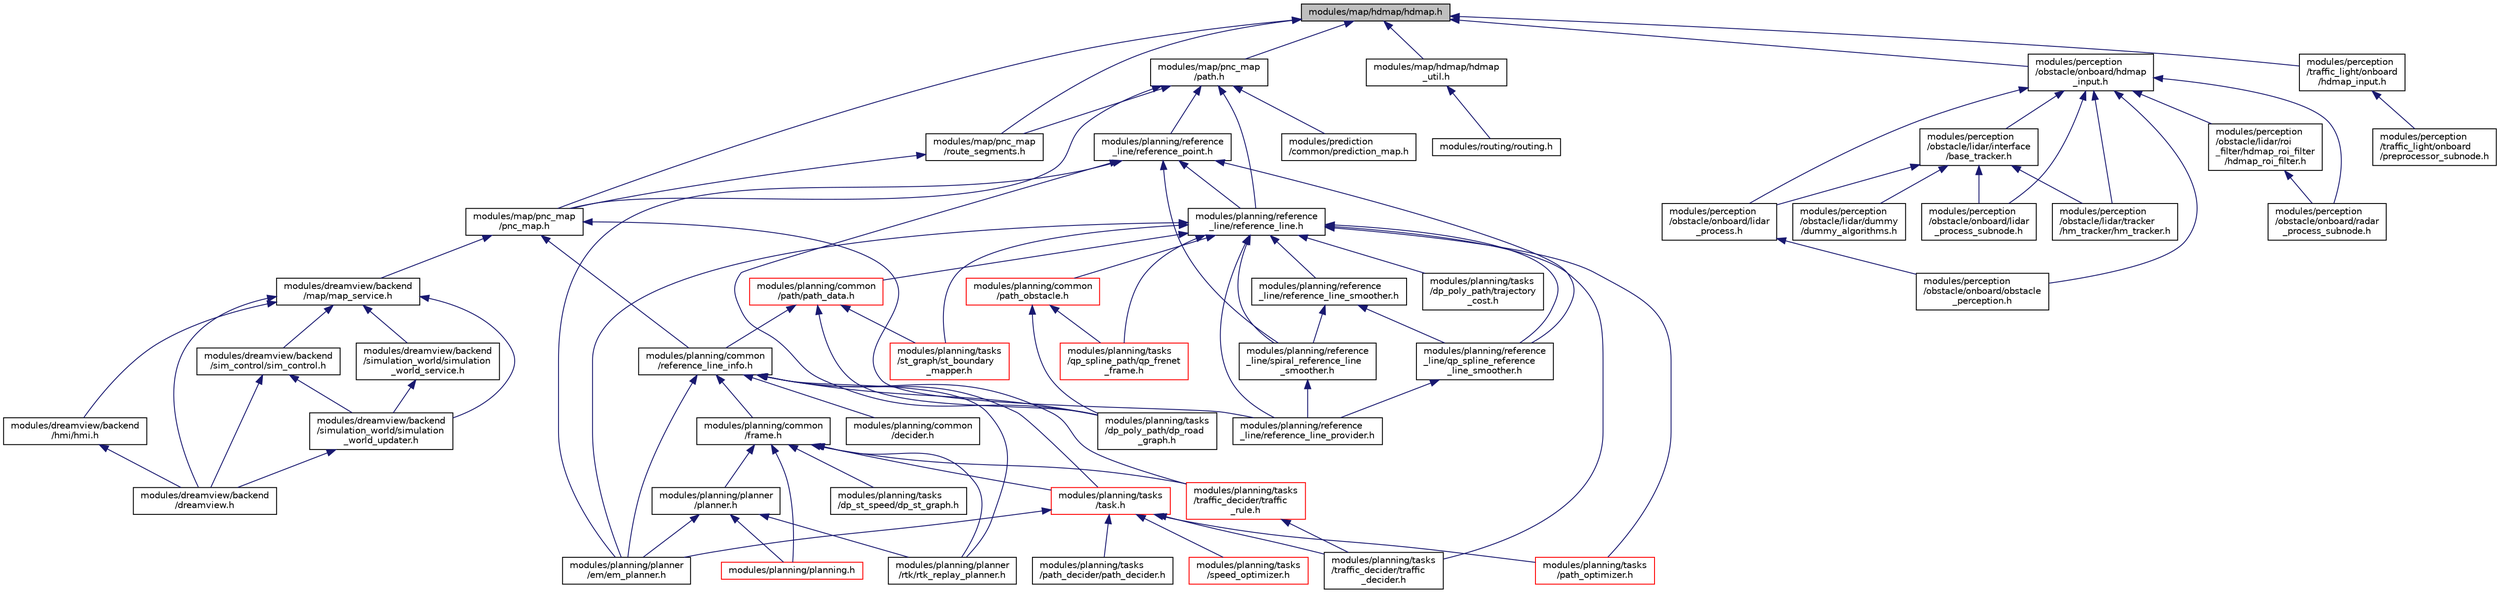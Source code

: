 digraph "modules/map/hdmap/hdmap.h"
{
  edge [fontname="Helvetica",fontsize="10",labelfontname="Helvetica",labelfontsize="10"];
  node [fontname="Helvetica",fontsize="10",shape=record];
  Node38 [label="modules/map/hdmap/hdmap.h",height=0.2,width=0.4,color="black", fillcolor="grey75", style="filled", fontcolor="black"];
  Node38 -> Node39 [dir="back",color="midnightblue",fontsize="10",style="solid",fontname="Helvetica"];
  Node39 [label="modules/map/pnc_map\l/pnc_map.h",height=0.2,width=0.4,color="black", fillcolor="white", style="filled",URL="$pnc__map_8h.html"];
  Node39 -> Node40 [dir="back",color="midnightblue",fontsize="10",style="solid",fontname="Helvetica"];
  Node40 [label="modules/dreamview/backend\l/map/map_service.h",height=0.2,width=0.4,color="black", fillcolor="white", style="filled",URL="$map__service_8h.html"];
  Node40 -> Node41 [dir="back",color="midnightblue",fontsize="10",style="solid",fontname="Helvetica"];
  Node41 [label="modules/dreamview/backend\l/dreamview.h",height=0.2,width=0.4,color="black", fillcolor="white", style="filled",URL="$dreamview_8h.html"];
  Node40 -> Node42 [dir="back",color="midnightblue",fontsize="10",style="solid",fontname="Helvetica"];
  Node42 [label="modules/dreamview/backend\l/simulation_world/simulation\l_world_updater.h",height=0.2,width=0.4,color="black", fillcolor="white", style="filled",URL="$simulation__world__updater_8h.html"];
  Node42 -> Node41 [dir="back",color="midnightblue",fontsize="10",style="solid",fontname="Helvetica"];
  Node40 -> Node43 [dir="back",color="midnightblue",fontsize="10",style="solid",fontname="Helvetica"];
  Node43 [label="modules/dreamview/backend\l/sim_control/sim_control.h",height=0.2,width=0.4,color="black", fillcolor="white", style="filled",URL="$sim__control_8h.html"];
  Node43 -> Node42 [dir="back",color="midnightblue",fontsize="10",style="solid",fontname="Helvetica"];
  Node43 -> Node41 [dir="back",color="midnightblue",fontsize="10",style="solid",fontname="Helvetica"];
  Node40 -> Node44 [dir="back",color="midnightblue",fontsize="10",style="solid",fontname="Helvetica"];
  Node44 [label="modules/dreamview/backend\l/simulation_world/simulation\l_world_service.h",height=0.2,width=0.4,color="black", fillcolor="white", style="filled",URL="$simulation__world__service_8h.html"];
  Node44 -> Node42 [dir="back",color="midnightblue",fontsize="10",style="solid",fontname="Helvetica"];
  Node40 -> Node45 [dir="back",color="midnightblue",fontsize="10",style="solid",fontname="Helvetica"];
  Node45 [label="modules/dreamview/backend\l/hmi/hmi.h",height=0.2,width=0.4,color="black", fillcolor="white", style="filled",URL="$hmi_8h.html"];
  Node45 -> Node41 [dir="back",color="midnightblue",fontsize="10",style="solid",fontname="Helvetica"];
  Node39 -> Node46 [dir="back",color="midnightblue",fontsize="10",style="solid",fontname="Helvetica"];
  Node46 [label="modules/planning/common\l/reference_line_info.h",height=0.2,width=0.4,color="black", fillcolor="white", style="filled",URL="$reference__line__info_8h.html"];
  Node46 -> Node47 [dir="back",color="midnightblue",fontsize="10",style="solid",fontname="Helvetica"];
  Node47 [label="modules/planning/common\l/decider.h",height=0.2,width=0.4,color="black", fillcolor="white", style="filled",URL="$decider_8h.html"];
  Node46 -> Node48 [dir="back",color="midnightblue",fontsize="10",style="solid",fontname="Helvetica"];
  Node48 [label="modules/planning/common\l/frame.h",height=0.2,width=0.4,color="black", fillcolor="white", style="filled",URL="$frame_8h.html"];
  Node48 -> Node49 [dir="back",color="midnightblue",fontsize="10",style="solid",fontname="Helvetica"];
  Node49 [label="modules/planning/planning.h",height=0.2,width=0.4,color="red", fillcolor="white", style="filled",URL="$planning_8h.html"];
  Node48 -> Node51 [dir="back",color="midnightblue",fontsize="10",style="solid",fontname="Helvetica"];
  Node51 [label="modules/planning/planner\l/planner.h",height=0.2,width=0.4,color="black", fillcolor="white", style="filled",URL="$planner_8h.html"];
  Node51 -> Node49 [dir="back",color="midnightblue",fontsize="10",style="solid",fontname="Helvetica"];
  Node51 -> Node52 [dir="back",color="midnightblue",fontsize="10",style="solid",fontname="Helvetica"];
  Node52 [label="modules/planning/planner\l/em/em_planner.h",height=0.2,width=0.4,color="black", fillcolor="white", style="filled",URL="$em__planner_8h.html"];
  Node51 -> Node53 [dir="back",color="midnightblue",fontsize="10",style="solid",fontname="Helvetica"];
  Node53 [label="modules/planning/planner\l/rtk/rtk_replay_planner.h",height=0.2,width=0.4,color="black", fillcolor="white", style="filled",URL="$rtk__replay__planner_8h.html"];
  Node48 -> Node54 [dir="back",color="midnightblue",fontsize="10",style="solid",fontname="Helvetica"];
  Node54 [label="modules/planning/tasks\l/task.h",height=0.2,width=0.4,color="red", fillcolor="white", style="filled",URL="$task_8h.html"];
  Node54 -> Node52 [dir="back",color="midnightblue",fontsize="10",style="solid",fontname="Helvetica"];
  Node54 -> Node55 [dir="back",color="midnightblue",fontsize="10",style="solid",fontname="Helvetica"];
  Node55 [label="modules/planning/tasks\l/path_optimizer.h",height=0.2,width=0.4,color="red", fillcolor="white", style="filled",URL="$path__optimizer_8h.html"];
  Node54 -> Node58 [dir="back",color="midnightblue",fontsize="10",style="solid",fontname="Helvetica"];
  Node58 [label="modules/planning/tasks\l/speed_optimizer.h",height=0.2,width=0.4,color="red", fillcolor="white", style="filled",URL="$speed__optimizer_8h.html"];
  Node54 -> Node61 [dir="back",color="midnightblue",fontsize="10",style="solid",fontname="Helvetica"];
  Node61 [label="modules/planning/tasks\l/path_decider/path_decider.h",height=0.2,width=0.4,color="black", fillcolor="white", style="filled",URL="$path__decider_8h.html"];
  Node54 -> Node63 [dir="back",color="midnightblue",fontsize="10",style="solid",fontname="Helvetica"];
  Node63 [label="modules/planning/tasks\l/traffic_decider/traffic\l_decider.h",height=0.2,width=0.4,color="black", fillcolor="white", style="filled",URL="$traffic__decider_8h.html"];
  Node48 -> Node53 [dir="back",color="midnightblue",fontsize="10",style="solid",fontname="Helvetica"];
  Node48 -> Node64 [dir="back",color="midnightblue",fontsize="10",style="solid",fontname="Helvetica"];
  Node64 [label="modules/planning/tasks\l/dp_st_speed/dp_st_graph.h",height=0.2,width=0.4,color="black", fillcolor="white", style="filled",URL="$dp__st__graph_8h.html"];
  Node48 -> Node65 [dir="back",color="midnightblue",fontsize="10",style="solid",fontname="Helvetica"];
  Node65 [label="modules/planning/tasks\l/traffic_decider/traffic\l_rule.h",height=0.2,width=0.4,color="red", fillcolor="white", style="filled",URL="$traffic__rule_8h.html"];
  Node65 -> Node63 [dir="back",color="midnightblue",fontsize="10",style="solid",fontname="Helvetica"];
  Node46 -> Node52 [dir="back",color="midnightblue",fontsize="10",style="solid",fontname="Helvetica"];
  Node46 -> Node54 [dir="back",color="midnightblue",fontsize="10",style="solid",fontname="Helvetica"];
  Node46 -> Node53 [dir="back",color="midnightblue",fontsize="10",style="solid",fontname="Helvetica"];
  Node46 -> Node73 [dir="back",color="midnightblue",fontsize="10",style="solid",fontname="Helvetica"];
  Node73 [label="modules/planning/tasks\l/dp_poly_path/dp_road\l_graph.h",height=0.2,width=0.4,color="black", fillcolor="white", style="filled",URL="$dp__road__graph_8h.html"];
  Node46 -> Node65 [dir="back",color="midnightblue",fontsize="10",style="solid",fontname="Helvetica"];
  Node39 -> Node74 [dir="back",color="midnightblue",fontsize="10",style="solid",fontname="Helvetica"];
  Node74 [label="modules/planning/reference\l_line/reference_line_provider.h",height=0.2,width=0.4,color="black", fillcolor="white", style="filled",URL="$reference__line__provider_8h.html",tooltip="Declaration of the class ReferenceLineProvider. "];
  Node38 -> Node75 [dir="back",color="midnightblue",fontsize="10",style="solid",fontname="Helvetica"];
  Node75 [label="modules/map/pnc_map\l/path.h",height=0.2,width=0.4,color="black", fillcolor="white", style="filled",URL="$path_8h.html"];
  Node75 -> Node39 [dir="back",color="midnightblue",fontsize="10",style="solid",fontname="Helvetica"];
  Node75 -> Node76 [dir="back",color="midnightblue",fontsize="10",style="solid",fontname="Helvetica"];
  Node76 [label="modules/map/pnc_map\l/route_segments.h",height=0.2,width=0.4,color="black", fillcolor="white", style="filled",URL="$route__segments_8h.html"];
  Node76 -> Node39 [dir="back",color="midnightblue",fontsize="10",style="solid",fontname="Helvetica"];
  Node75 -> Node77 [dir="back",color="midnightblue",fontsize="10",style="solid",fontname="Helvetica"];
  Node77 [label="modules/planning/reference\l_line/reference_line.h",height=0.2,width=0.4,color="black", fillcolor="white", style="filled",URL="$reference__line_8h.html"];
  Node77 -> Node78 [dir="back",color="midnightblue",fontsize="10",style="solid",fontname="Helvetica"];
  Node78 [label="modules/planning/common\l/path_obstacle.h",height=0.2,width=0.4,color="red", fillcolor="white", style="filled",URL="$path__obstacle_8h.html"];
  Node78 -> Node73 [dir="back",color="midnightblue",fontsize="10",style="solid",fontname="Helvetica"];
  Node78 -> Node83 [dir="back",color="midnightblue",fontsize="10",style="solid",fontname="Helvetica"];
  Node83 [label="modules/planning/tasks\l/qp_spline_path/qp_frenet\l_frame.h",height=0.2,width=0.4,color="red", fillcolor="white", style="filled",URL="$qp__frenet__frame_8h.html",tooltip=": natural coordinate system "];
  Node77 -> Node84 [dir="back",color="midnightblue",fontsize="10",style="solid",fontname="Helvetica"];
  Node84 [label="modules/planning/common\l/path/path_data.h",height=0.2,width=0.4,color="red", fillcolor="white", style="filled",URL="$path__data_8h.html"];
  Node84 -> Node46 [dir="back",color="midnightblue",fontsize="10",style="solid",fontname="Helvetica"];
  Node84 -> Node73 [dir="back",color="midnightblue",fontsize="10",style="solid",fontname="Helvetica"];
  Node84 -> Node81 [dir="back",color="midnightblue",fontsize="10",style="solid",fontname="Helvetica"];
  Node81 [label="modules/planning/tasks\l/st_graph/st_boundary\l_mapper.h",height=0.2,width=0.4,color="red", fillcolor="white", style="filled",URL="$st__boundary__mapper_8h.html"];
  Node77 -> Node52 [dir="back",color="midnightblue",fontsize="10",style="solid",fontname="Helvetica"];
  Node77 -> Node87 [dir="back",color="midnightblue",fontsize="10",style="solid",fontname="Helvetica"];
  Node87 [label="modules/planning/reference\l_line/qp_spline_reference\l_line_smoother.h",height=0.2,width=0.4,color="black", fillcolor="white", style="filled",URL="$qp__spline__reference__line__smoother_8h.html"];
  Node87 -> Node74 [dir="back",color="midnightblue",fontsize="10",style="solid",fontname="Helvetica"];
  Node77 -> Node88 [dir="back",color="midnightblue",fontsize="10",style="solid",fontname="Helvetica"];
  Node88 [label="modules/planning/reference\l_line/reference_line_smoother.h",height=0.2,width=0.4,color="black", fillcolor="white", style="filled",URL="$reference__line__smoother_8h.html"];
  Node88 -> Node87 [dir="back",color="midnightblue",fontsize="10",style="solid",fontname="Helvetica"];
  Node88 -> Node89 [dir="back",color="midnightblue",fontsize="10",style="solid",fontname="Helvetica"];
  Node89 [label="modules/planning/reference\l_line/spiral_reference_line\l_smoother.h",height=0.2,width=0.4,color="black", fillcolor="white", style="filled",URL="$spiral__reference__line__smoother_8h.html"];
  Node89 -> Node74 [dir="back",color="midnightblue",fontsize="10",style="solid",fontname="Helvetica"];
  Node77 -> Node74 [dir="back",color="midnightblue",fontsize="10",style="solid",fontname="Helvetica"];
  Node77 -> Node89 [dir="back",color="midnightblue",fontsize="10",style="solid",fontname="Helvetica"];
  Node77 -> Node55 [dir="back",color="midnightblue",fontsize="10",style="solid",fontname="Helvetica"];
  Node77 -> Node80 [dir="back",color="midnightblue",fontsize="10",style="solid",fontname="Helvetica"];
  Node80 [label="modules/planning/tasks\l/dp_poly_path/trajectory\l_cost.h",height=0.2,width=0.4,color="black", fillcolor="white", style="filled",URL="$trajectory__cost_8h.html"];
  Node77 -> Node81 [dir="back",color="midnightblue",fontsize="10",style="solid",fontname="Helvetica"];
  Node77 -> Node83 [dir="back",color="midnightblue",fontsize="10",style="solid",fontname="Helvetica"];
  Node77 -> Node63 [dir="back",color="midnightblue",fontsize="10",style="solid",fontname="Helvetica"];
  Node75 -> Node90 [dir="back",color="midnightblue",fontsize="10",style="solid",fontname="Helvetica"];
  Node90 [label="modules/planning/reference\l_line/reference_point.h",height=0.2,width=0.4,color="black", fillcolor="white", style="filled",URL="$reference__point_8h.html"];
  Node90 -> Node77 [dir="back",color="midnightblue",fontsize="10",style="solid",fontname="Helvetica"];
  Node90 -> Node52 [dir="back",color="midnightblue",fontsize="10",style="solid",fontname="Helvetica"];
  Node90 -> Node87 [dir="back",color="midnightblue",fontsize="10",style="solid",fontname="Helvetica"];
  Node90 -> Node89 [dir="back",color="midnightblue",fontsize="10",style="solid",fontname="Helvetica"];
  Node90 -> Node73 [dir="back",color="midnightblue",fontsize="10",style="solid",fontname="Helvetica"];
  Node75 -> Node91 [dir="back",color="midnightblue",fontsize="10",style="solid",fontname="Helvetica"];
  Node91 [label="modules/prediction\l/common/prediction_map.h",height=0.2,width=0.4,color="black", fillcolor="white", style="filled",URL="$prediction__map_8h.html"];
  Node38 -> Node76 [dir="back",color="midnightblue",fontsize="10",style="solid",fontname="Helvetica"];
  Node38 -> Node92 [dir="back",color="midnightblue",fontsize="10",style="solid",fontname="Helvetica"];
  Node92 [label="modules/map/hdmap/hdmap\l_util.h",height=0.2,width=0.4,color="black", fillcolor="white", style="filled",URL="$hdmap__util_8h.html"];
  Node92 -> Node93 [dir="back",color="midnightblue",fontsize="10",style="solid",fontname="Helvetica"];
  Node93 [label="modules/routing/routing.h",height=0.2,width=0.4,color="black", fillcolor="white", style="filled",URL="$routing_8h.html"];
  Node38 -> Node94 [dir="back",color="midnightblue",fontsize="10",style="solid",fontname="Helvetica"];
  Node94 [label="modules/perception\l/obstacle/onboard/hdmap\l_input.h",height=0.2,width=0.4,color="black", fillcolor="white", style="filled",URL="$obstacle_2onboard_2hdmap__input_8h.html"];
  Node94 -> Node95 [dir="back",color="midnightblue",fontsize="10",style="solid",fontname="Helvetica"];
  Node95 [label="modules/perception\l/obstacle/lidar/interface\l/base_tracker.h",height=0.2,width=0.4,color="black", fillcolor="white", style="filled",URL="$base__tracker_8h.html"];
  Node95 -> Node96 [dir="back",color="midnightblue",fontsize="10",style="solid",fontname="Helvetica"];
  Node96 [label="modules/perception\l/obstacle/lidar/dummy\l/dummy_algorithms.h",height=0.2,width=0.4,color="black", fillcolor="white", style="filled",URL="$lidar_2dummy_2dummy__algorithms_8h.html"];
  Node95 -> Node97 [dir="back",color="midnightblue",fontsize="10",style="solid",fontname="Helvetica"];
  Node97 [label="modules/perception\l/obstacle/lidar/tracker\l/hm_tracker/hm_tracker.h",height=0.2,width=0.4,color="black", fillcolor="white", style="filled",URL="$hm__tracker_8h.html"];
  Node95 -> Node98 [dir="back",color="midnightblue",fontsize="10",style="solid",fontname="Helvetica"];
  Node98 [label="modules/perception\l/obstacle/onboard/lidar\l_process.h",height=0.2,width=0.4,color="black", fillcolor="white", style="filled",URL="$lidar__process_8h.html"];
  Node98 -> Node99 [dir="back",color="midnightblue",fontsize="10",style="solid",fontname="Helvetica"];
  Node99 [label="modules/perception\l/obstacle/onboard/obstacle\l_perception.h",height=0.2,width=0.4,color="black", fillcolor="white", style="filled",URL="$obstacle__perception_8h.html"];
  Node95 -> Node100 [dir="back",color="midnightblue",fontsize="10",style="solid",fontname="Helvetica"];
  Node100 [label="modules/perception\l/obstacle/onboard/lidar\l_process_subnode.h",height=0.2,width=0.4,color="black", fillcolor="white", style="filled",URL="$lidar__process__subnode_8h.html"];
  Node94 -> Node101 [dir="back",color="midnightblue",fontsize="10",style="solid",fontname="Helvetica"];
  Node101 [label="modules/perception\l/obstacle/lidar/roi\l_filter/hdmap_roi_filter\l/hdmap_roi_filter.h",height=0.2,width=0.4,color="black", fillcolor="white", style="filled",URL="$hdmap__roi__filter_8h.html"];
  Node101 -> Node102 [dir="back",color="midnightblue",fontsize="10",style="solid",fontname="Helvetica"];
  Node102 [label="modules/perception\l/obstacle/onboard/radar\l_process_subnode.h",height=0.2,width=0.4,color="black", fillcolor="white", style="filled",URL="$radar__process__subnode_8h.html"];
  Node94 -> Node97 [dir="back",color="midnightblue",fontsize="10",style="solid",fontname="Helvetica"];
  Node94 -> Node98 [dir="back",color="midnightblue",fontsize="10",style="solid",fontname="Helvetica"];
  Node94 -> Node100 [dir="back",color="midnightblue",fontsize="10",style="solid",fontname="Helvetica"];
  Node94 -> Node99 [dir="back",color="midnightblue",fontsize="10",style="solid",fontname="Helvetica"];
  Node94 -> Node102 [dir="back",color="midnightblue",fontsize="10",style="solid",fontname="Helvetica"];
  Node38 -> Node103 [dir="back",color="midnightblue",fontsize="10",style="solid",fontname="Helvetica"];
  Node103 [label="modules/perception\l/traffic_light/onboard\l/hdmap_input.h",height=0.2,width=0.4,color="black", fillcolor="white", style="filled",URL="$traffic__light_2onboard_2hdmap__input_8h.html"];
  Node103 -> Node104 [dir="back",color="midnightblue",fontsize="10",style="solid",fontname="Helvetica"];
  Node104 [label="modules/perception\l/traffic_light/onboard\l/preprocessor_subnode.h",height=0.2,width=0.4,color="black", fillcolor="white", style="filled",URL="$preprocessor__subnode_8h.html"];
}
